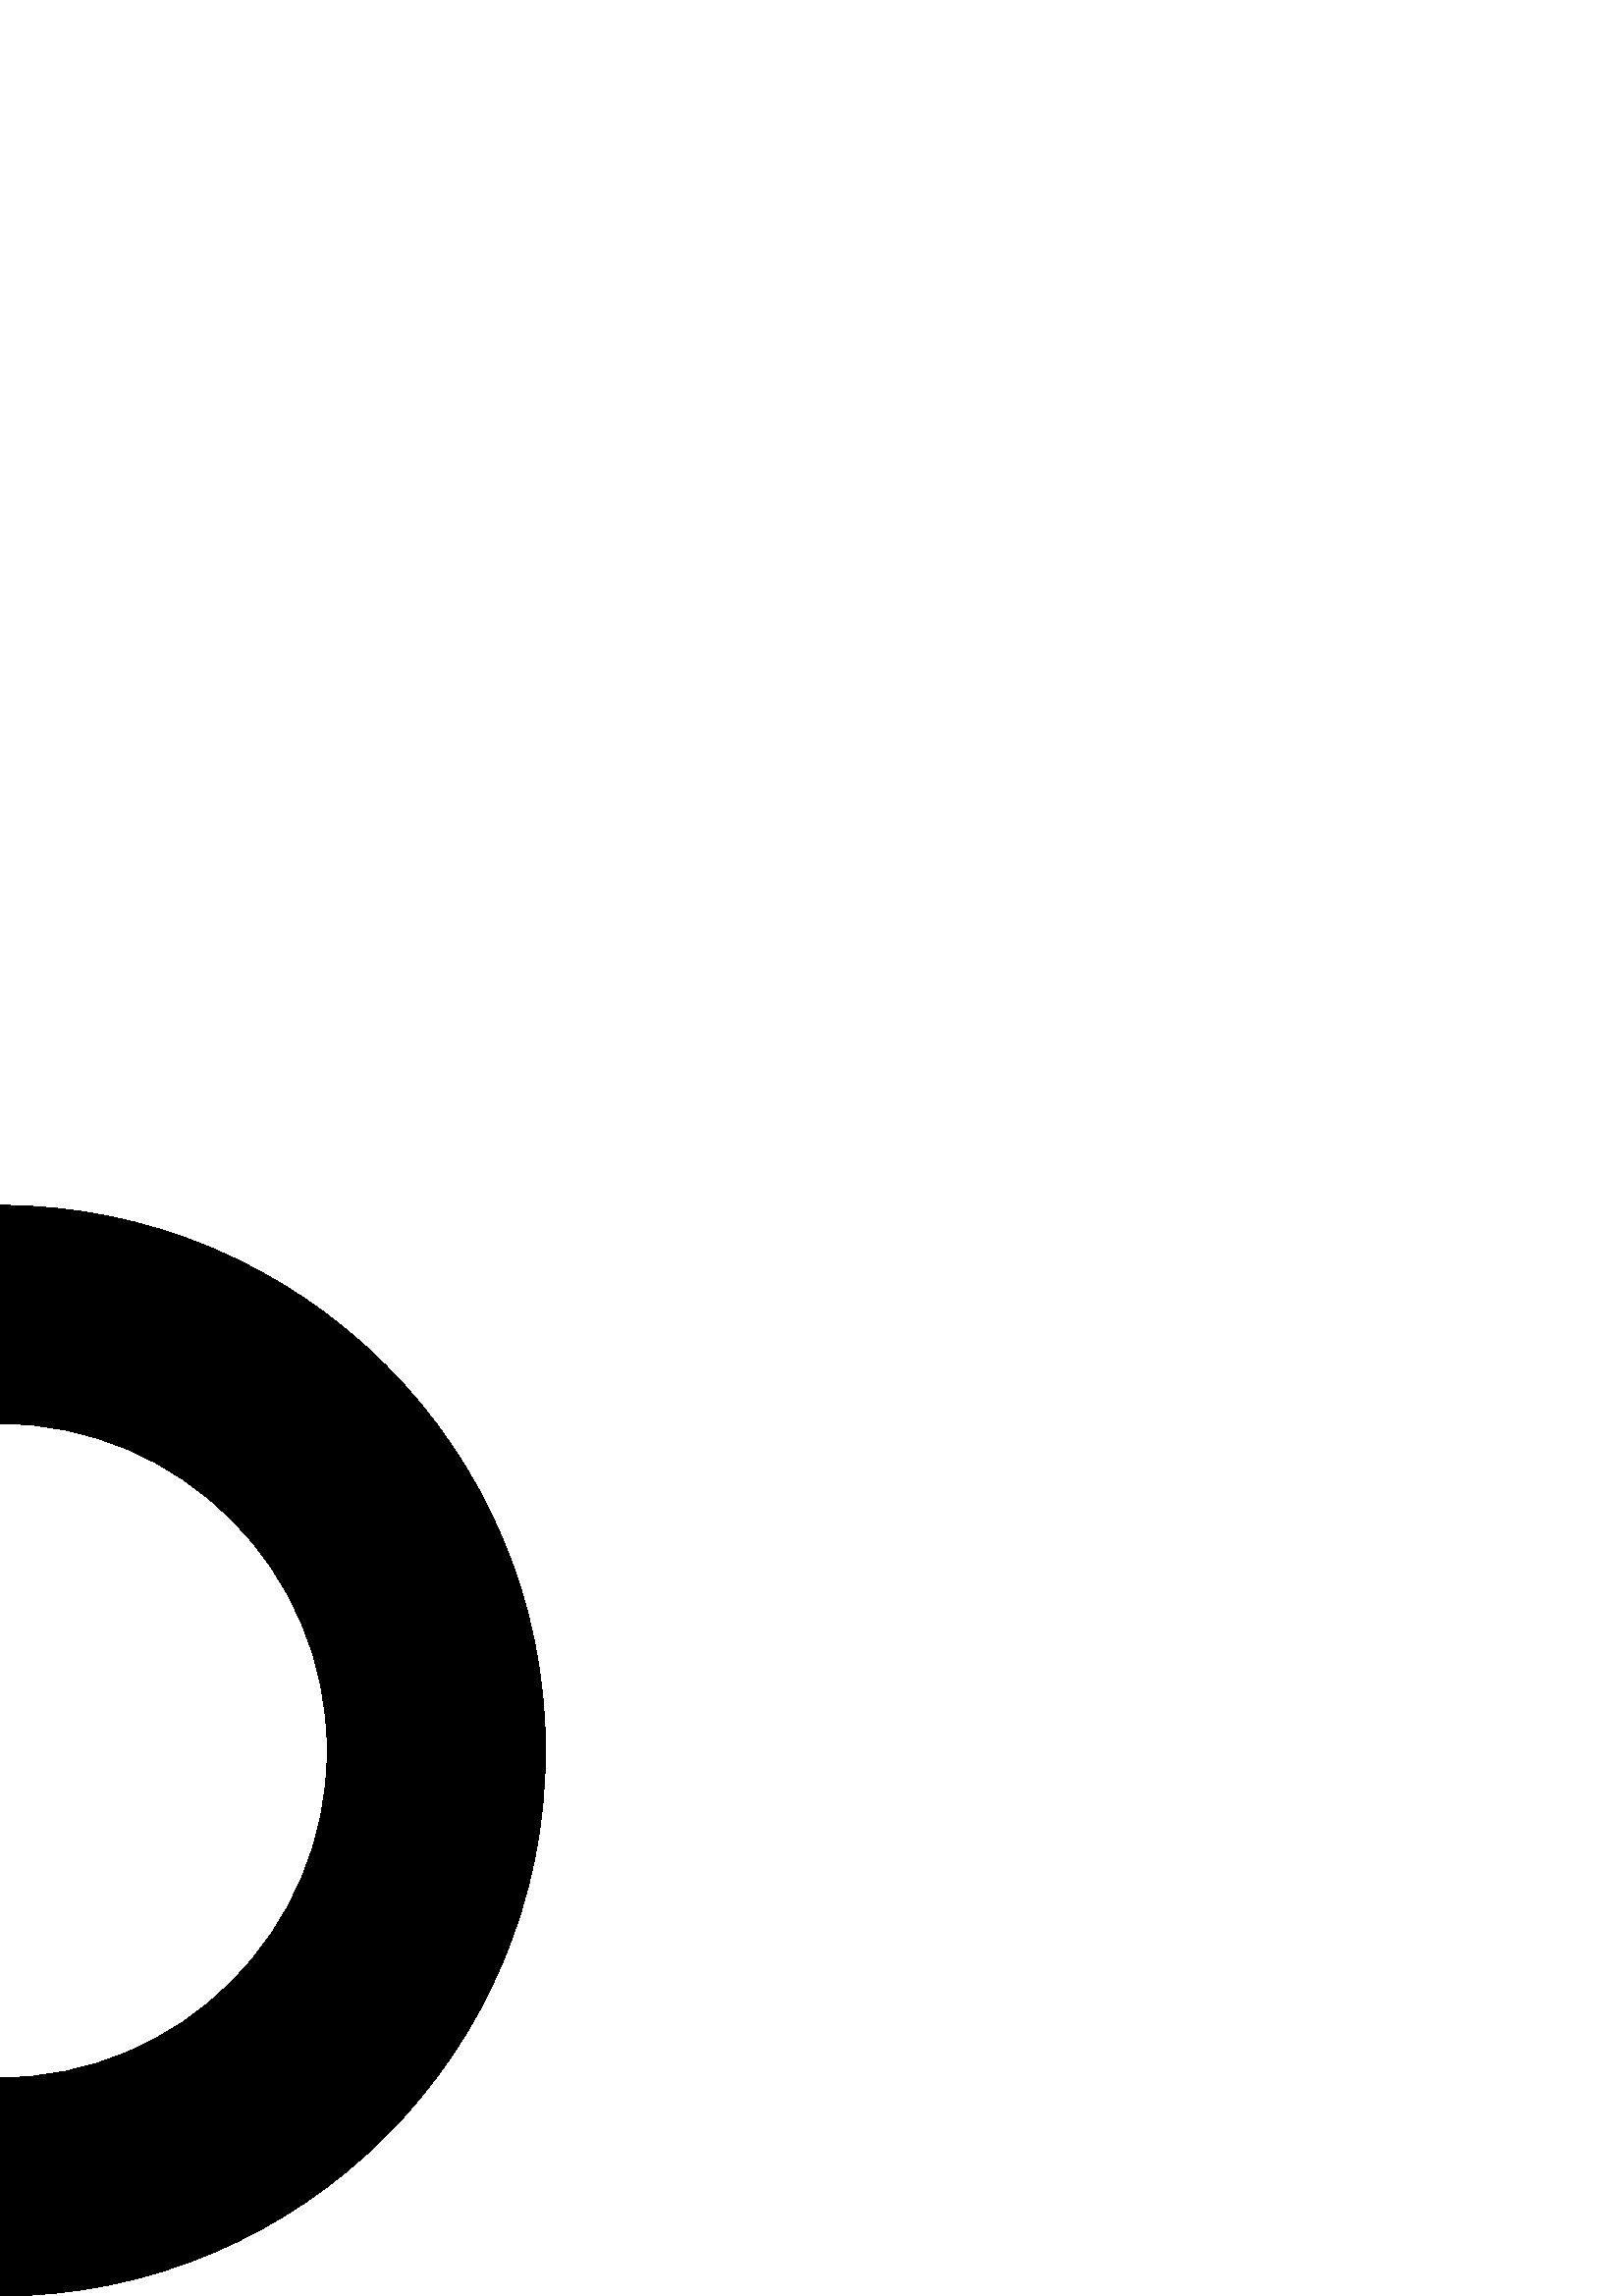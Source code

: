 %!PS-Adobe-3.0 EPSF-3.0
%%BoundingBox: 0 0 200 400
%%Pages: 0
%%Author: ongki
%%EndComments
%%BeginPreview: 36 72 4 72
%FEDCA8630000000000000000000000000000
%FFFFFFFFEA61000000000000000000000000
%FFFFFFFFFFFFB50000000000000000000000
%FFFFFFFFFFFFFFE710000000000000000000
%FFFFFFFFFFFFFFFFE7000000000000000000
%FFFFFFFFFFFFFFFFFFC30000000000000000
%FFFFFFFFFFFFFFFFFFFF8000000000000000
%FFFFFFFFFFFFFFFFFFFFFC20000000000000
%FFFFFFFFFFFFFFFFFFFFFFE4000000000000
%FFFFFFFFFFFFFFFFFFFFFFFF500000000000
%FFFFFFFFFFFFFFFFFFFFFFFFF60000000000
%FFFFFFFFFFFFFFFFFFFFFFFFFF5000000000
%FFFFFFFFFFFFFFFFFFFFFFFFFFF400000000
%FFFFFFFFFFFFFFFFFFFFFFFFFFFE20000000
%78ABEFFFFFFFFFFFFFFFFFFFFFFFC0000000
%0000038CFFFFFFFFFFFFFFFFFFFFF8000000
%000000003BFFFFFFFFFFFFFFFFFFFF300000
%00000000004CFFFFFFFFFFFFFFFFFFC00000
%0000000000007FFFFFFFFFFFFFFFFFF70000
%00000000000004EFFFFFFFFFFFFFFFFE1000
%000000000000002DFFFFFFFFFFFFFFFF7000
%0000000000000002EFFFFFFFFFFFFFFFE000
%00000000000000004FFFFFFFFFFFFFFFF500
%000000000000000007FFFFFFFFFFFFFFFB00
%000000000000000000CFFFFFFFFFFFFFFF10
%0000000000000000004FFFFFFFFFFFFFFF60
%0000000000000000000BFFFFFFFFFFFFFFA0
%00000000000000000003FFFFFFFFFFFFFFE0
%00000000000000000000CFFFFFFFFFFFFFF3
%000000000000000000008FFFFFFFFFFFFFF6
%000000000000000000003FFFFFFFFFFFFFF8
%000000000000000000000EFFFFFFFFFFFFFA
%000000000000000000000BFFFFFFFFFFFFFC
%000000000000000000000AFFFFFFFFFFFFFD
%0000000000000000000008FFFFFFFFFFFFFE
%0000000000000000000007FFFFFFFFFFFFFF
%0000000000000000000007FFFFFFFFFFFFFF
%0000000000000000000008FFFFFFFFFFFFFE
%000000000000000000000AFFFFFFFFFFFFFD
%000000000000000000000BFFFFFFFFFFFFFC
%000000000000000000000EFFFFFFFFFFFFFA
%000000000000000000003FFFFFFFFFFFFFF8
%000000000000000000008FFFFFFFFFFFFFF6
%00000000000000000000CFFFFFFFFFFFFFF3
%00000000000000000003FFFFFFFFFFFFFFE0
%0000000000000000000BFFFFFFFFFFFFFFA0
%0000000000000000004FFFFFFFFFFFFFFF60
%000000000000000000CFFFFFFFFFFFFFFF10
%000000000000000007FFFFFFFFFFFFFFFB00
%00000000000000004FFFFFFFFFFFFFFFF500
%0000000000000002EFFFFFFFFFFFFFFFE000
%000000000000002DFFFFFFFFFFFFFFFF7000
%00000000000004EFFFFFFFFFFFFFFFFE1000
%0000000000007FFFFFFFFFFFFFFFFFF70000
%00000000004CFFFFFFFFFFFFFFFFFFC00000
%000000003AFFFFFFFFFFFFFFFFFFFF300000
%0000038CFFFFFFFFFFFFFFFFFFFFF8000000
%78ABEFFFFFFFFFFFFFFFFFFFFFFFC0000000
%FFFFFFFFFFFFFFFFFFFFFFFFFFFE20000000
%FFFFFFFFFFFFFFFFFFFFFFFFFFF400000000
%FFFFFFFFFFFFFFFFFFFFFFFFFF5000000000
%FFFFFFFFFFFFFFFFFFFFFFFFF60000000000
%FFFFFFFFFFFFFFFFFFFFFFFF500000000000
%FFFFFFFFFFFFFFFFFFFFFFE4000000000000
%FFFFFFFFFFFFFFFFFFFFFC20000000000000
%FFFFFFFFFFFFFFFFFFFF9000000000000000
%FFFFFFFFFFFFFFFFFFC30000000000000000
%FFFFFFFFFFFFFFFFE7000000000000000000
%FFFFFFFFFFFFFFE710000000000000000000
%FFFFFFFFFFFFB50000000000000000000000
%FFFFFFFFEA61000000000000000000000000
%FEDCA8630000000000000000000000000000
%%EndPreview
%%EndProlog
%%Page "uni00B2" 1
gsave newpath
	0 0 moveto
	 110.383 0 200 89.617 200 200 curveto
	 200 310.383 110.383 400 0 400 curveto
	 0 320 lineto
	 66.23 320 120 266.229 120 200 curveto
	 120 133.771 66.23 80 0 80 curveto
	 0 0 lineto
	closepath
	0 320 moveto
	closepath
fill grestore
%%EOF
